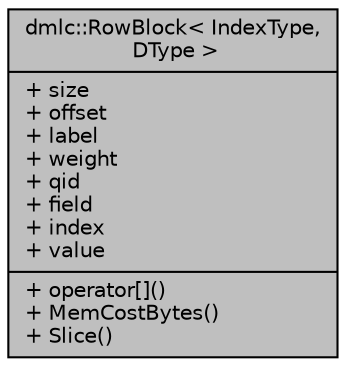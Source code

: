 digraph "dmlc::RowBlock&lt; IndexType, DType &gt;"
{
 // LATEX_PDF_SIZE
  edge [fontname="Helvetica",fontsize="10",labelfontname="Helvetica",labelfontsize="10"];
  node [fontname="Helvetica",fontsize="10",shape=record];
  Node1 [label="{dmlc::RowBlock\< IndexType,\l DType \>\n|+ size\l+ offset\l+ label\l+ weight\l+ qid\l+ field\l+ index\l+ value\l|+ operator[]()\l+ MemCostBytes()\l+ Slice()\l}",height=0.2,width=0.4,color="black", fillcolor="grey75", style="filled", fontcolor="black",tooltip="a block of data, containing several rows in sparse matrix This is useful for (streaming-sxtyle) algor..."];
}

